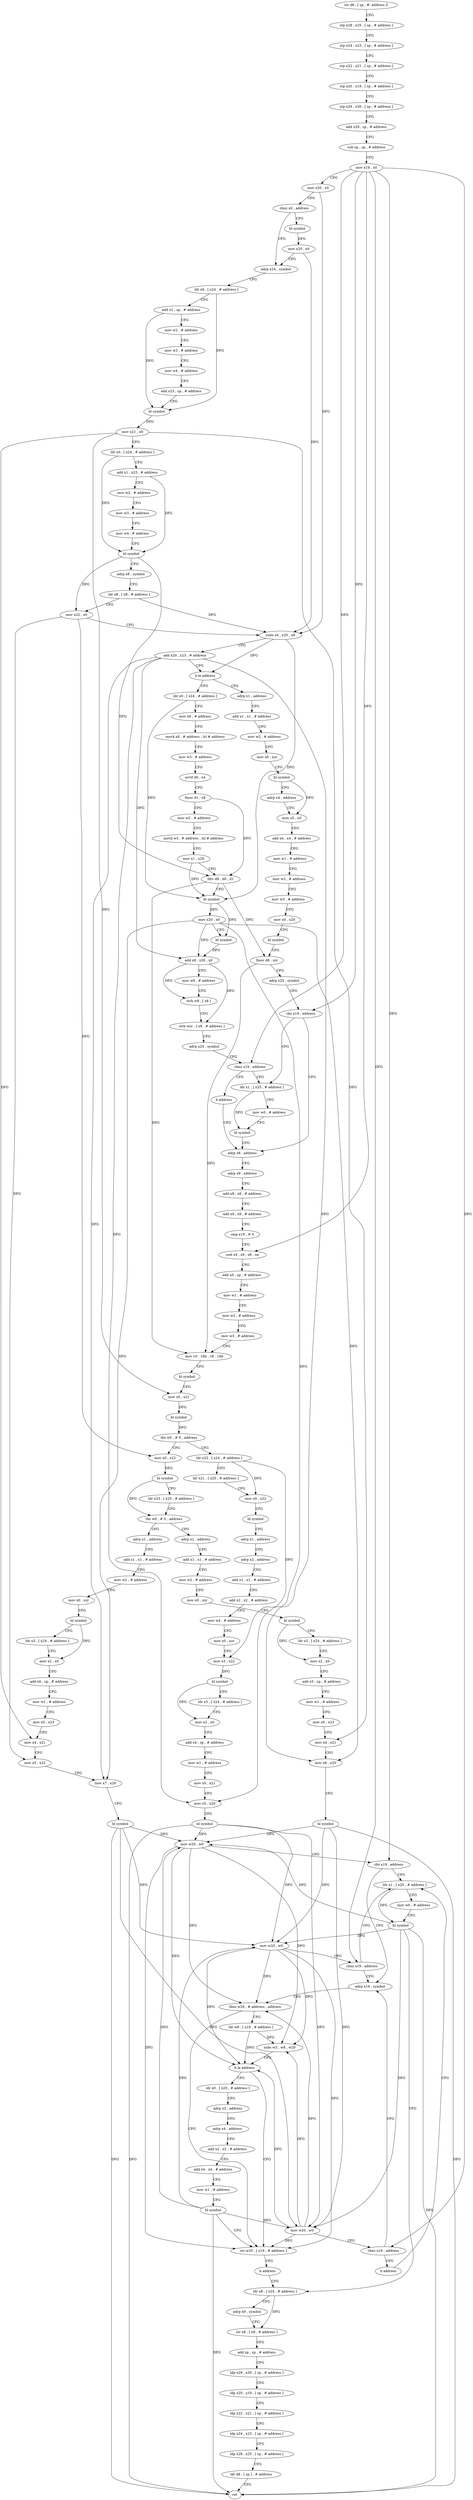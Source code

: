 digraph "func" {
"4212448" [label = "str d8 , [ sp , #- address ]!" ]
"4212452" [label = "stp x28 , x25 , [ sp , # address ]" ]
"4212456" [label = "stp x24 , x23 , [ sp , # address ]" ]
"4212460" [label = "stp x22 , x21 , [ sp , # address ]" ]
"4212464" [label = "stp x20 , x19 , [ sp , # address ]" ]
"4212468" [label = "stp x29 , x30 , [ sp , # address ]" ]
"4212472" [label = "add x29 , sp , # address" ]
"4212476" [label = "sub sp , sp , # address" ]
"4212480" [label = "mov x19 , x0" ]
"4212484" [label = "mov x20 , x0" ]
"4212488" [label = "cbnz x0 , address" ]
"4212500" [label = "adrp x24 , symbol" ]
"4212492" [label = "bl symbol" ]
"4212504" [label = "ldr x0 , [ x24 , # address ]" ]
"4212508" [label = "add x1 , sp , # address" ]
"4212512" [label = "mov w2 , # address" ]
"4212516" [label = "mov w3 , # address" ]
"4212520" [label = "mov w4 , # address" ]
"4212524" [label = "add x23 , sp , # address" ]
"4212528" [label = "bl symbol" ]
"4212532" [label = "mov x21 , x0" ]
"4212536" [label = "ldr x0 , [ x24 , # address ]" ]
"4212540" [label = "add x1 , x23 , # address" ]
"4212544" [label = "mov w2 , # address" ]
"4212548" [label = "mov w3 , # address" ]
"4212552" [label = "mov w4 , # address" ]
"4212556" [label = "bl symbol" ]
"4212560" [label = "adrp x8 , symbol" ]
"4212564" [label = "ldr x8 , [ x8 , # address ]" ]
"4212568" [label = "mov x22 , x0" ]
"4212572" [label = "subs x4 , x20 , x8" ]
"4212576" [label = "add x20 , x23 , # address" ]
"4212580" [label = "b.le address" ]
"4212664" [label = "adrp x1 , address" ]
"4212584" [label = "ldr x0 , [ x24 , # address ]" ]
"4212496" [label = "mov x20 , x0" ]
"4212668" [label = "add x1 , x1 , # address" ]
"4212672" [label = "mov w2 , # address" ]
"4212676" [label = "mov x0 , xzr" ]
"4212680" [label = "bl symbol" ]
"4212684" [label = "adrp x4 , address" ]
"4212688" [label = "mov x5 , x0" ]
"4212692" [label = "add x4 , x4 , # address" ]
"4212696" [label = "mov w1 , # address" ]
"4212700" [label = "mov w2 , # address" ]
"4212704" [label = "mov w3 , # address" ]
"4212708" [label = "mov x0 , x20" ]
"4212712" [label = "bl symbol" ]
"4212716" [label = "fmov d8 , xzr" ]
"4212720" [label = "adrp x25 , symbol" ]
"4212724" [label = "cbz x19 , address" ]
"4212740" [label = "adrp x8 , address" ]
"4212728" [label = "ldr x1 , [ x25 , # address ]" ]
"4212588" [label = "mov x8 , # address" ]
"4212592" [label = "movk x8 , # address , lsl # address" ]
"4212596" [label = "mov w3 , # address" ]
"4212600" [label = "scvtf d0 , x4" ]
"4212604" [label = "fmov d1 , x8" ]
"4212608" [label = "mov w2 , # address" ]
"4212612" [label = "movk w3 , # address , lsl # address" ]
"4212616" [label = "mov x1 , x20" ]
"4212620" [label = "fdiv d8 , d0 , d1" ]
"4212624" [label = "bl symbol" ]
"4212628" [label = "mov x20 , x0" ]
"4212632" [label = "bl symbol" ]
"4212636" [label = "add x8 , x20 , x0" ]
"4212640" [label = "mov w9 , # address" ]
"4212644" [label = "strh w9 , [ x8 ]" ]
"4212648" [label = "strb wzr , [ x8 , # address ]" ]
"4212652" [label = "adrp x25 , symbol" ]
"4212656" [label = "cbnz x19 , address" ]
"4212660" [label = "b address" ]
"4212744" [label = "adrp x9 , address" ]
"4212748" [label = "add x8 , x8 , # address" ]
"4212752" [label = "add x9 , x9 , # address" ]
"4212756" [label = "cmp x19 , # 0" ]
"4212760" [label = "csel x4 , x9 , x8 , ne" ]
"4212764" [label = "add x0 , sp , # address" ]
"4212768" [label = "mov w1 , # address" ]
"4212772" [label = "mov w2 , # address" ]
"4212776" [label = "mov w3 , # address" ]
"4212780" [label = "mov v0 . 16b , v8 . 16b" ]
"4212784" [label = "bl symbol" ]
"4212788" [label = "mov x0 , x21" ]
"4212792" [label = "bl symbol" ]
"4212796" [label = "tbz w0 , # 0 , address" ]
"4212940" [label = "mov x0 , x22" ]
"4212800" [label = "ldr x22 , [ x24 , # address ]" ]
"4212732" [label = "mov w0 , # address" ]
"4212736" [label = "bl symbol" ]
"4212944" [label = "bl symbol" ]
"4212948" [label = "ldr x23 , [ x25 , # address ]" ]
"4212952" [label = "tbz w0 , # 0 , address" ]
"4213020" [label = "adrp x1 , address" ]
"4212956" [label = "adrp x1 , address" ]
"4212804" [label = "ldr x21 , [ x25 , # address ]" ]
"4212808" [label = "mov x0 , x22" ]
"4212812" [label = "bl symbol" ]
"4212816" [label = "adrp x1 , address" ]
"4212820" [label = "adrp x2 , address" ]
"4212824" [label = "add x1 , x1 , # address" ]
"4212828" [label = "add x2 , x2 , # address" ]
"4212832" [label = "mov w4 , # address" ]
"4212836" [label = "mov x0 , xzr" ]
"4212840" [label = "mov x3 , x22" ]
"4212844" [label = "bl symbol" ]
"4212848" [label = "ldr x3 , [ x24 , # address ]" ]
"4212852" [label = "mov x2 , x0" ]
"4212856" [label = "add x4 , sp , # address" ]
"4212860" [label = "mov w1 , # address" ]
"4212864" [label = "mov x0 , x21" ]
"4212868" [label = "mov x5 , x20" ]
"4212872" [label = "bl symbol" ]
"4212876" [label = "mov w20 , w0" ]
"4212880" [label = "cbz x19 , address" ]
"4213084" [label = "ldr x1 , [ x25 , # address ]" ]
"4212884" [label = "adrp x19 , symbol" ]
"4213024" [label = "add x1 , x1 , # address" ]
"4213028" [label = "mov w2 , # address" ]
"4213032" [label = "mov x0 , xzr" ]
"4213036" [label = "bl symbol" ]
"4213040" [label = "ldr x3 , [ x24 , # address ]" ]
"4213044" [label = "mov x2 , x0" ]
"4213048" [label = "add x6 , sp , # address" ]
"4213052" [label = "mov w1 , # address" ]
"4213056" [label = "mov x0 , x23" ]
"4213060" [label = "mov x4 , x21" ]
"4213064" [label = "mov x5 , x22" ]
"4213068" [label = "mov x7 , x20" ]
"4213072" [label = "bl symbol" ]
"4213076" [label = "mov w20 , w0" ]
"4213080" [label = "cbnz x19 , address" ]
"4212960" [label = "add x1 , x1 , # address" ]
"4212964" [label = "mov w2 , # address" ]
"4212968" [label = "mov x0 , xzr" ]
"4212972" [label = "bl symbol" ]
"4212976" [label = "ldr x3 , [ x24 , # address ]" ]
"4212980" [label = "mov x2 , x0" ]
"4212984" [label = "add x5 , sp , # address" ]
"4212988" [label = "mov w1 , # address" ]
"4212992" [label = "mov x0 , x23" ]
"4212996" [label = "mov x4 , x21" ]
"4213000" [label = "mov x6 , x20" ]
"4213004" [label = "bl symbol" ]
"4213008" [label = "mov w20 , w0" ]
"4213012" [label = "cbnz x19 , address" ]
"4213016" [label = "b address" ]
"4213088" [label = "mov w0 , # address" ]
"4213092" [label = "bl symbol" ]
"4213096" [label = "ldr x8 , [ x24 , # address ]" ]
"4212888" [label = "tbnz w20 , # address , address" ]
"4212932" [label = "str w20 , [ x19 , # address ]" ]
"4212892" [label = "ldr w8 , [ x19 , # address ]" ]
"4212936" [label = "b address" ]
"4212896" [label = "subs w3 , w8 , w20" ]
"4212900" [label = "b.le address" ]
"4212904" [label = "ldr x0 , [ x25 , # address ]" ]
"4213100" [label = "adrp x9 , symbol" ]
"4213104" [label = "str x8 , [ x9 , # address ]" ]
"4213108" [label = "add sp , sp , # address" ]
"4213112" [label = "ldp x29 , x30 , [ sp , # address ]" ]
"4213116" [label = "ldp x20 , x19 , [ sp , # address ]" ]
"4213120" [label = "ldp x22 , x21 , [ sp , # address ]" ]
"4213124" [label = "ldp x24 , x23 , [ sp , # address ]" ]
"4213128" [label = "ldp x28 , x25 , [ sp , # address ]" ]
"4213132" [label = "ldr d8 , [ sp ] , # address" ]
"4213136" [label = "ret" ]
"4212908" [label = "adrp x2 , address" ]
"4212912" [label = "adrp x4 , address" ]
"4212916" [label = "add x2 , x2 , # address" ]
"4212920" [label = "add x4 , x4 , # address" ]
"4212924" [label = "mov w1 , # address" ]
"4212928" [label = "bl symbol" ]
"4212448" -> "4212452" [ label = "CFG" ]
"4212452" -> "4212456" [ label = "CFG" ]
"4212456" -> "4212460" [ label = "CFG" ]
"4212460" -> "4212464" [ label = "CFG" ]
"4212464" -> "4212468" [ label = "CFG" ]
"4212468" -> "4212472" [ label = "CFG" ]
"4212472" -> "4212476" [ label = "CFG" ]
"4212476" -> "4212480" [ label = "CFG" ]
"4212480" -> "4212484" [ label = "CFG" ]
"4212480" -> "4212724" [ label = "DFG" ]
"4212480" -> "4212656" [ label = "DFG" ]
"4212480" -> "4212760" [ label = "DFG" ]
"4212480" -> "4212880" [ label = "DFG" ]
"4212480" -> "4213080" [ label = "DFG" ]
"4212480" -> "4213012" [ label = "DFG" ]
"4212484" -> "4212488" [ label = "CFG" ]
"4212484" -> "4212572" [ label = "DFG" ]
"4212488" -> "4212500" [ label = "CFG" ]
"4212488" -> "4212492" [ label = "CFG" ]
"4212500" -> "4212504" [ label = "CFG" ]
"4212492" -> "4212496" [ label = "DFG" ]
"4212504" -> "4212508" [ label = "CFG" ]
"4212504" -> "4212528" [ label = "DFG" ]
"4212508" -> "4212512" [ label = "CFG" ]
"4212508" -> "4212528" [ label = "DFG" ]
"4212512" -> "4212516" [ label = "CFG" ]
"4212516" -> "4212520" [ label = "CFG" ]
"4212520" -> "4212524" [ label = "CFG" ]
"4212524" -> "4212528" [ label = "CFG" ]
"4212528" -> "4212532" [ label = "DFG" ]
"4212532" -> "4212536" [ label = "CFG" ]
"4212532" -> "4212788" [ label = "DFG" ]
"4212532" -> "4213060" [ label = "DFG" ]
"4212532" -> "4212996" [ label = "DFG" ]
"4212536" -> "4212540" [ label = "CFG" ]
"4212536" -> "4212556" [ label = "DFG" ]
"4212540" -> "4212544" [ label = "CFG" ]
"4212540" -> "4212556" [ label = "DFG" ]
"4212544" -> "4212548" [ label = "CFG" ]
"4212548" -> "4212552" [ label = "CFG" ]
"4212552" -> "4212556" [ label = "CFG" ]
"4212556" -> "4212560" [ label = "CFG" ]
"4212556" -> "4212568" [ label = "DFG" ]
"4212556" -> "4212620" [ label = "DFG" ]
"4212560" -> "4212564" [ label = "CFG" ]
"4212564" -> "4212568" [ label = "CFG" ]
"4212564" -> "4212572" [ label = "DFG" ]
"4212568" -> "4212572" [ label = "CFG" ]
"4212568" -> "4212940" [ label = "DFG" ]
"4212568" -> "4213064" [ label = "DFG" ]
"4212572" -> "4212576" [ label = "CFG" ]
"4212572" -> "4212624" [ label = "DFG" ]
"4212572" -> "4212580" [ label = "DFG" ]
"4212576" -> "4212580" [ label = "CFG" ]
"4212576" -> "4212636" [ label = "DFG" ]
"4212576" -> "4212868" [ label = "DFG" ]
"4212576" -> "4213068" [ label = "DFG" ]
"4212576" -> "4213000" [ label = "DFG" ]
"4212580" -> "4212664" [ label = "CFG" ]
"4212580" -> "4212584" [ label = "CFG" ]
"4212664" -> "4212668" [ label = "CFG" ]
"4212584" -> "4212588" [ label = "CFG" ]
"4212584" -> "4212624" [ label = "DFG" ]
"4212496" -> "4212500" [ label = "CFG" ]
"4212496" -> "4212572" [ label = "DFG" ]
"4212668" -> "4212672" [ label = "CFG" ]
"4212672" -> "4212676" [ label = "CFG" ]
"4212676" -> "4212680" [ label = "CFG" ]
"4212680" -> "4212684" [ label = "CFG" ]
"4212680" -> "4212688" [ label = "DFG" ]
"4212684" -> "4212688" [ label = "CFG" ]
"4212688" -> "4212692" [ label = "CFG" ]
"4212692" -> "4212696" [ label = "CFG" ]
"4212696" -> "4212700" [ label = "CFG" ]
"4212700" -> "4212704" [ label = "CFG" ]
"4212704" -> "4212708" [ label = "CFG" ]
"4212708" -> "4212712" [ label = "CFG" ]
"4212712" -> "4212716" [ label = "CFG" ]
"4212716" -> "4212720" [ label = "CFG" ]
"4212716" -> "4212780" [ label = "DFG" ]
"4212720" -> "4212724" [ label = "CFG" ]
"4212724" -> "4212740" [ label = "CFG" ]
"4212724" -> "4212728" [ label = "CFG" ]
"4212740" -> "4212744" [ label = "CFG" ]
"4212728" -> "4212732" [ label = "CFG" ]
"4212728" -> "4212736" [ label = "DFG" ]
"4212588" -> "4212592" [ label = "CFG" ]
"4212592" -> "4212596" [ label = "CFG" ]
"4212596" -> "4212600" [ label = "CFG" ]
"4212600" -> "4212604" [ label = "CFG" ]
"4212604" -> "4212608" [ label = "CFG" ]
"4212604" -> "4212620" [ label = "DFG" ]
"4212608" -> "4212612" [ label = "CFG" ]
"4212612" -> "4212616" [ label = "CFG" ]
"4212616" -> "4212620" [ label = "CFG" ]
"4212616" -> "4212624" [ label = "DFG" ]
"4212620" -> "4212624" [ label = "CFG" ]
"4212620" -> "4212716" [ label = "DFG" ]
"4212620" -> "4212780" [ label = "DFG" ]
"4212624" -> "4212628" [ label = "DFG" ]
"4212624" -> "4212632" [ label = "DFG" ]
"4212628" -> "4212632" [ label = "CFG" ]
"4212628" -> "4212636" [ label = "DFG" ]
"4212628" -> "4212868" [ label = "DFG" ]
"4212628" -> "4213068" [ label = "DFG" ]
"4212628" -> "4213000" [ label = "DFG" ]
"4212632" -> "4212636" [ label = "DFG" ]
"4212636" -> "4212640" [ label = "CFG" ]
"4212636" -> "4212644" [ label = "DFG" ]
"4212636" -> "4212648" [ label = "DFG" ]
"4212640" -> "4212644" [ label = "CFG" ]
"4212644" -> "4212648" [ label = "CFG" ]
"4212648" -> "4212652" [ label = "CFG" ]
"4212652" -> "4212656" [ label = "CFG" ]
"4212656" -> "4212728" [ label = "CFG" ]
"4212656" -> "4212660" [ label = "CFG" ]
"4212660" -> "4212740" [ label = "CFG" ]
"4212744" -> "4212748" [ label = "CFG" ]
"4212748" -> "4212752" [ label = "CFG" ]
"4212752" -> "4212756" [ label = "CFG" ]
"4212756" -> "4212760" [ label = "CFG" ]
"4212760" -> "4212764" [ label = "CFG" ]
"4212764" -> "4212768" [ label = "CFG" ]
"4212768" -> "4212772" [ label = "CFG" ]
"4212772" -> "4212776" [ label = "CFG" ]
"4212776" -> "4212780" [ label = "CFG" ]
"4212780" -> "4212784" [ label = "CFG" ]
"4212784" -> "4212788" [ label = "CFG" ]
"4212788" -> "4212792" [ label = "DFG" ]
"4212792" -> "4212796" [ label = "DFG" ]
"4212796" -> "4212940" [ label = "CFG" ]
"4212796" -> "4212800" [ label = "CFG" ]
"4212940" -> "4212944" [ label = "DFG" ]
"4212800" -> "4212804" [ label = "CFG" ]
"4212800" -> "4212808" [ label = "DFG" ]
"4212800" -> "4212840" [ label = "DFG" ]
"4212732" -> "4212736" [ label = "CFG" ]
"4212736" -> "4212740" [ label = "CFG" ]
"4212944" -> "4212948" [ label = "CFG" ]
"4212944" -> "4212952" [ label = "DFG" ]
"4212948" -> "4212952" [ label = "CFG" ]
"4212952" -> "4213020" [ label = "CFG" ]
"4212952" -> "4212956" [ label = "CFG" ]
"4213020" -> "4213024" [ label = "CFG" ]
"4212956" -> "4212960" [ label = "CFG" ]
"4212804" -> "4212808" [ label = "CFG" ]
"4212808" -> "4212812" [ label = "CFG" ]
"4212812" -> "4212816" [ label = "CFG" ]
"4212816" -> "4212820" [ label = "CFG" ]
"4212820" -> "4212824" [ label = "CFG" ]
"4212824" -> "4212828" [ label = "CFG" ]
"4212828" -> "4212832" [ label = "CFG" ]
"4212832" -> "4212836" [ label = "CFG" ]
"4212836" -> "4212840" [ label = "CFG" ]
"4212840" -> "4212844" [ label = "DFG" ]
"4212844" -> "4212848" [ label = "CFG" ]
"4212844" -> "4212852" [ label = "DFG" ]
"4212848" -> "4212852" [ label = "CFG" ]
"4212852" -> "4212856" [ label = "CFG" ]
"4212856" -> "4212860" [ label = "CFG" ]
"4212860" -> "4212864" [ label = "CFG" ]
"4212864" -> "4212868" [ label = "CFG" ]
"4212868" -> "4212872" [ label = "CFG" ]
"4212872" -> "4212876" [ label = "DFG" ]
"4212872" -> "4213076" [ label = "DFG" ]
"4212872" -> "4213008" [ label = "DFG" ]
"4212872" -> "4213136" [ label = "DFG" ]
"4212876" -> "4212880" [ label = "CFG" ]
"4212876" -> "4212888" [ label = "DFG" ]
"4212876" -> "4212932" [ label = "DFG" ]
"4212876" -> "4212896" [ label = "DFG" ]
"4212876" -> "4212900" [ label = "DFG" ]
"4212880" -> "4213084" [ label = "CFG" ]
"4212880" -> "4212884" [ label = "CFG" ]
"4213084" -> "4213088" [ label = "CFG" ]
"4213084" -> "4213092" [ label = "DFG" ]
"4212884" -> "4212888" [ label = "CFG" ]
"4213024" -> "4213028" [ label = "CFG" ]
"4213028" -> "4213032" [ label = "CFG" ]
"4213032" -> "4213036" [ label = "CFG" ]
"4213036" -> "4213040" [ label = "CFG" ]
"4213036" -> "4213044" [ label = "DFG" ]
"4213040" -> "4213044" [ label = "CFG" ]
"4213044" -> "4213048" [ label = "CFG" ]
"4213048" -> "4213052" [ label = "CFG" ]
"4213052" -> "4213056" [ label = "CFG" ]
"4213056" -> "4213060" [ label = "CFG" ]
"4213060" -> "4213064" [ label = "CFG" ]
"4213064" -> "4213068" [ label = "CFG" ]
"4213068" -> "4213072" [ label = "CFG" ]
"4213072" -> "4213076" [ label = "DFG" ]
"4213072" -> "4212876" [ label = "DFG" ]
"4213072" -> "4213008" [ label = "DFG" ]
"4213072" -> "4213136" [ label = "DFG" ]
"4213076" -> "4213080" [ label = "CFG" ]
"4213076" -> "4212888" [ label = "DFG" ]
"4213076" -> "4212932" [ label = "DFG" ]
"4213076" -> "4212896" [ label = "DFG" ]
"4213076" -> "4212900" [ label = "DFG" ]
"4213080" -> "4212884" [ label = "CFG" ]
"4213080" -> "4213084" [ label = "CFG" ]
"4212960" -> "4212964" [ label = "CFG" ]
"4212964" -> "4212968" [ label = "CFG" ]
"4212968" -> "4212972" [ label = "CFG" ]
"4212972" -> "4212976" [ label = "CFG" ]
"4212972" -> "4212980" [ label = "DFG" ]
"4212976" -> "4212980" [ label = "CFG" ]
"4212980" -> "4212984" [ label = "CFG" ]
"4212984" -> "4212988" [ label = "CFG" ]
"4212988" -> "4212992" [ label = "CFG" ]
"4212992" -> "4212996" [ label = "CFG" ]
"4212996" -> "4213000" [ label = "CFG" ]
"4213000" -> "4213004" [ label = "CFG" ]
"4213004" -> "4213008" [ label = "DFG" ]
"4213004" -> "4212876" [ label = "DFG" ]
"4213004" -> "4213076" [ label = "DFG" ]
"4213004" -> "4213136" [ label = "DFG" ]
"4213008" -> "4213012" [ label = "CFG" ]
"4213008" -> "4212888" [ label = "DFG" ]
"4213008" -> "4212932" [ label = "DFG" ]
"4213008" -> "4212896" [ label = "DFG" ]
"4213008" -> "4212900" [ label = "DFG" ]
"4213012" -> "4212884" [ label = "CFG" ]
"4213012" -> "4213016" [ label = "CFG" ]
"4213016" -> "4213084" [ label = "CFG" ]
"4213088" -> "4213092" [ label = "CFG" ]
"4213092" -> "4213096" [ label = "CFG" ]
"4213092" -> "4212876" [ label = "DFG" ]
"4213092" -> "4213076" [ label = "DFG" ]
"4213092" -> "4213008" [ label = "DFG" ]
"4213092" -> "4213136" [ label = "DFG" ]
"4213096" -> "4213100" [ label = "CFG" ]
"4213096" -> "4213104" [ label = "DFG" ]
"4212888" -> "4212932" [ label = "CFG" ]
"4212888" -> "4212892" [ label = "CFG" ]
"4212932" -> "4212936" [ label = "CFG" ]
"4212892" -> "4212896" [ label = "DFG" ]
"4212892" -> "4212900" [ label = "DFG" ]
"4212936" -> "4213096" [ label = "CFG" ]
"4212896" -> "4212900" [ label = "CFG" ]
"4212900" -> "4212932" [ label = "CFG" ]
"4212900" -> "4212904" [ label = "CFG" ]
"4212904" -> "4212908" [ label = "CFG" ]
"4213100" -> "4213104" [ label = "CFG" ]
"4213104" -> "4213108" [ label = "CFG" ]
"4213108" -> "4213112" [ label = "CFG" ]
"4213112" -> "4213116" [ label = "CFG" ]
"4213116" -> "4213120" [ label = "CFG" ]
"4213120" -> "4213124" [ label = "CFG" ]
"4213124" -> "4213128" [ label = "CFG" ]
"4213128" -> "4213132" [ label = "CFG" ]
"4213132" -> "4213136" [ label = "CFG" ]
"4212908" -> "4212912" [ label = "CFG" ]
"4212912" -> "4212916" [ label = "CFG" ]
"4212916" -> "4212920" [ label = "CFG" ]
"4212920" -> "4212924" [ label = "CFG" ]
"4212924" -> "4212928" [ label = "CFG" ]
"4212928" -> "4212932" [ label = "CFG" ]
"4212928" -> "4212876" [ label = "DFG" ]
"4212928" -> "4213076" [ label = "DFG" ]
"4212928" -> "4213008" [ label = "DFG" ]
"4212928" -> "4213136" [ label = "DFG" ]
}
